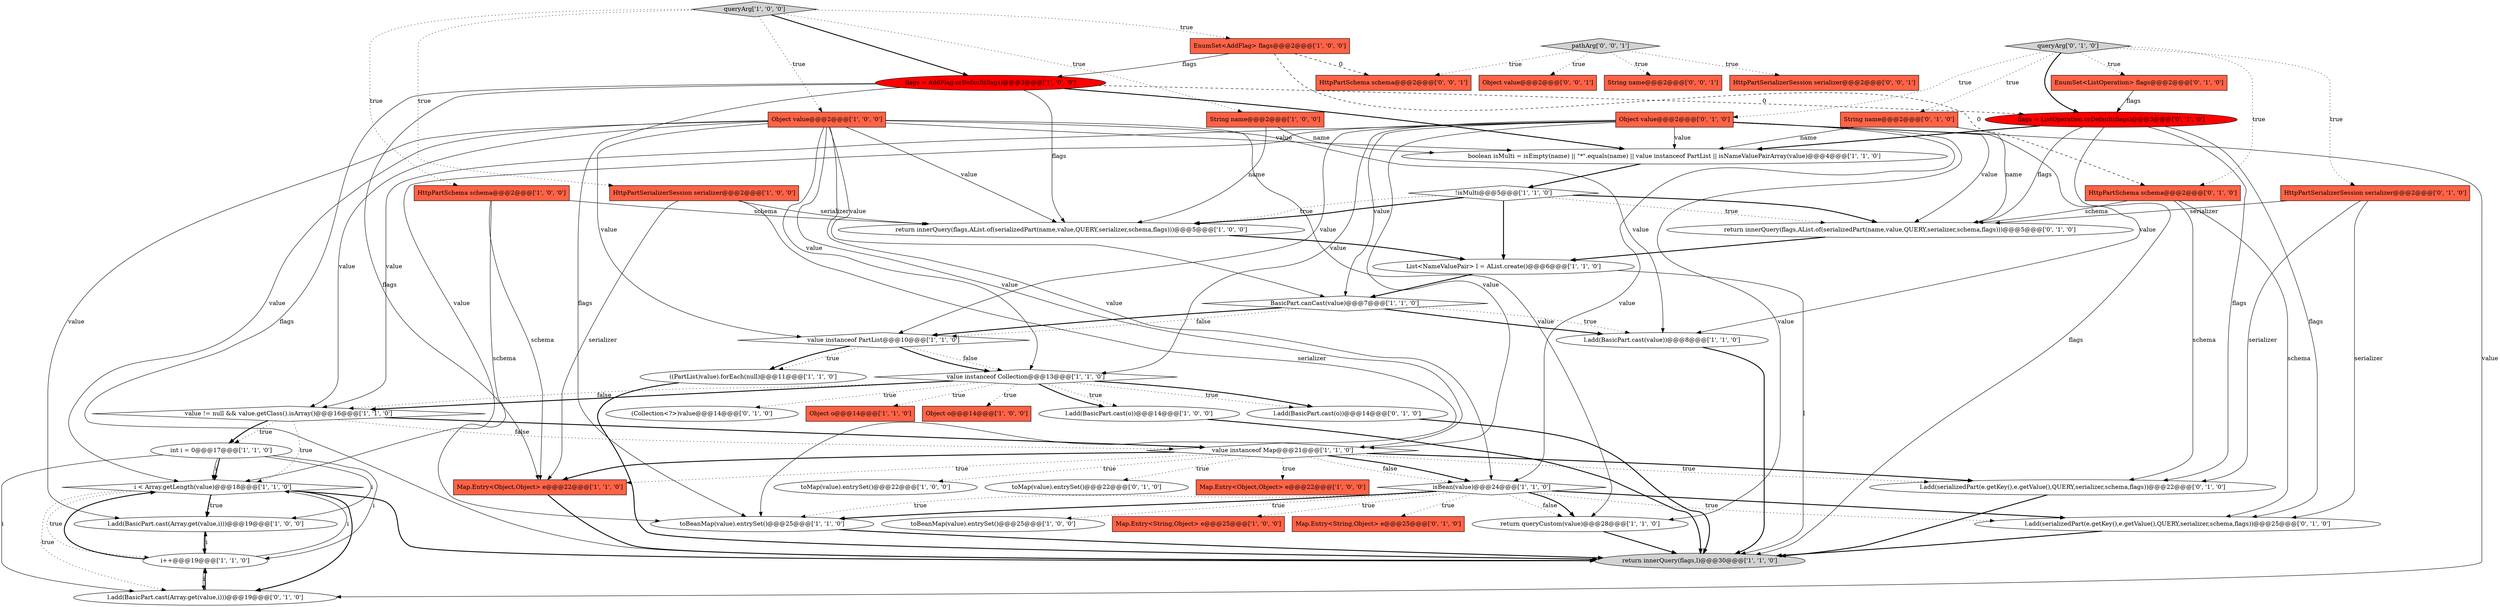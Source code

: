 digraph {
13 [style = filled, label = "((PartList)value).forEach(null)@@@11@@@['1', '1', '0']", fillcolor = white, shape = ellipse image = "AAA0AAABBB1BBB"];
8 [style = filled, label = "value instanceof Map@@@21@@@['1', '1', '0']", fillcolor = white, shape = diamond image = "AAA0AAABBB1BBB"];
33 [style = filled, label = "return innerQuery(flags,l)@@@30@@@['1', '1', '0']", fillcolor = lightgray, shape = ellipse image = "AAA0AAABBB1BBB"];
49 [style = filled, label = "HttpPartSerializerSession serializer@@@2@@@['0', '0', '1']", fillcolor = tomato, shape = box image = "AAA0AAABBB3BBB"];
24 [style = filled, label = "Map.Entry<Object,Object> e@@@22@@@['1', '1', '0']", fillcolor = tomato, shape = box image = "AAA0AAABBB1BBB"];
2 [style = filled, label = "i < Array.getLength(value)@@@18@@@['1', '1', '0']", fillcolor = white, shape = diamond image = "AAA0AAABBB1BBB"];
32 [style = filled, label = "EnumSet<AddFlag> flags@@@2@@@['1', '0', '0']", fillcolor = tomato, shape = box image = "AAA1AAABBB1BBB"];
22 [style = filled, label = "return innerQuery(flags,AList.of(serializedPart(name,value,QUERY,serializer,schema,flags)))@@@5@@@['1', '0', '0']", fillcolor = white, shape = ellipse image = "AAA0AAABBB1BBB"];
41 [style = filled, label = "queryArg['0', '1', '0']", fillcolor = lightgray, shape = diamond image = "AAA0AAABBB2BBB"];
52 [style = filled, label = "Object value@@@2@@@['0', '0', '1']", fillcolor = tomato, shape = box image = "AAA0AAABBB3BBB"];
29 [style = filled, label = "!isMulti@@@5@@@['1', '1', '0']", fillcolor = white, shape = diamond image = "AAA0AAABBB1BBB"];
40 [style = filled, label = "toMap(value).entrySet()@@@22@@@['0', '1', '0']", fillcolor = white, shape = ellipse image = "AAA0AAABBB2BBB"];
4 [style = filled, label = "Object value@@@2@@@['1', '0', '0']", fillcolor = tomato, shape = box image = "AAA0AAABBB1BBB"];
47 [style = filled, label = "flags = ListOperation.orDefault(flags)@@@3@@@['0', '1', '0']", fillcolor = red, shape = ellipse image = "AAA1AAABBB2BBB"];
7 [style = filled, label = "value instanceof PartList@@@10@@@['1', '1', '0']", fillcolor = white, shape = diamond image = "AAA0AAABBB1BBB"];
16 [style = filled, label = "flags = AddFlag.orDefault(flags)@@@3@@@['1', '0', '0']", fillcolor = red, shape = ellipse image = "AAA1AAABBB1BBB"];
5 [style = filled, label = "l.add(BasicPart.cast(Array.get(value,i)))@@@19@@@['1', '0', '0']", fillcolor = white, shape = ellipse image = "AAA0AAABBB1BBB"];
3 [style = filled, label = "queryArg['1', '0', '0']", fillcolor = lightgray, shape = diamond image = "AAA0AAABBB1BBB"];
15 [style = filled, label = "Map.Entry<String,Object> e@@@25@@@['1', '0', '0']", fillcolor = tomato, shape = box image = "AAA0AAABBB1BBB"];
18 [style = filled, label = "value != null && value.getClass().isArray()@@@16@@@['1', '1', '0']", fillcolor = white, shape = diamond image = "AAA0AAABBB1BBB"];
39 [style = filled, label = "return innerQuery(flags,AList.of(serializedPart(name,value,QUERY,serializer,schema,flags)))@@@5@@@['0', '1', '0']", fillcolor = white, shape = ellipse image = "AAA0AAABBB2BBB"];
45 [style = filled, label = "l.add(BasicPart.cast(Array.get(value,i)))@@@19@@@['0', '1', '0']", fillcolor = white, shape = ellipse image = "AAA0AAABBB2BBB"];
21 [style = filled, label = "Map.Entry<Object,Object> e@@@22@@@['1', '0', '0']", fillcolor = tomato, shape = box image = "AAA0AAABBB1BBB"];
37 [style = filled, label = "(Collection<?>)value@@@14@@@['0', '1', '0']", fillcolor = white, shape = ellipse image = "AAA0AAABBB2BBB"];
36 [style = filled, label = "Map.Entry<String,Object> e@@@25@@@['0', '1', '0']", fillcolor = tomato, shape = box image = "AAA0AAABBB2BBB"];
50 [style = filled, label = "String name@@@2@@@['0', '0', '1']", fillcolor = tomato, shape = box image = "AAA0AAABBB3BBB"];
28 [style = filled, label = "value instanceof Collection@@@13@@@['1', '1', '0']", fillcolor = white, shape = diamond image = "AAA0AAABBB1BBB"];
31 [style = filled, label = "HttpPartSchema schema@@@2@@@['1', '0', '0']", fillcolor = tomato, shape = box image = "AAA0AAABBB1BBB"];
20 [style = filled, label = "isBean(value)@@@24@@@['1', '1', '0']", fillcolor = white, shape = diamond image = "AAA0AAABBB1BBB"];
14 [style = filled, label = "int i = 0@@@17@@@['1', '1', '0']", fillcolor = white, shape = ellipse image = "AAA0AAABBB1BBB"];
19 [style = filled, label = "i++@@@19@@@['1', '1', '0']", fillcolor = white, shape = ellipse image = "AAA0AAABBB1BBB"];
9 [style = filled, label = "boolean isMulti = isEmpty(name) || \"*\".equals(name) || value instanceof PartList || isNameValuePairArray(value)@@@4@@@['1', '1', '0']", fillcolor = white, shape = ellipse image = "AAA0AAABBB1BBB"];
23 [style = filled, label = "toMap(value).entrySet()@@@22@@@['1', '0', '0']", fillcolor = white, shape = ellipse image = "AAA0AAABBB1BBB"];
26 [style = filled, label = "Object o@@@14@@@['1', '1', '0']", fillcolor = tomato, shape = box image = "AAA0AAABBB1BBB"];
46 [style = filled, label = "HttpPartSerializerSession serializer@@@2@@@['0', '1', '0']", fillcolor = tomato, shape = box image = "AAA0AAABBB2BBB"];
34 [style = filled, label = "l.add(serializedPart(e.getKey(),e.getValue(),QUERY,serializer,schema,flags))@@@22@@@['0', '1', '0']", fillcolor = white, shape = ellipse image = "AAA0AAABBB2BBB"];
25 [style = filled, label = "Object o@@@14@@@['1', '0', '0']", fillcolor = tomato, shape = box image = "AAA0AAABBB1BBB"];
11 [style = filled, label = "l.add(BasicPart.cast(value))@@@8@@@['1', '1', '0']", fillcolor = white, shape = ellipse image = "AAA0AAABBB1BBB"];
53 [style = filled, label = "HttpPartSchema schema@@@2@@@['0', '0', '1']", fillcolor = tomato, shape = box image = "AAA0AAABBB3BBB"];
48 [style = filled, label = "HttpPartSchema schema@@@2@@@['0', '1', '0']", fillcolor = tomato, shape = box image = "AAA1AAABBB2BBB"];
42 [style = filled, label = "String name@@@2@@@['0', '1', '0']", fillcolor = tomato, shape = box image = "AAA0AAABBB2BBB"];
6 [style = filled, label = "return queryCustom(value)@@@28@@@['1', '1', '0']", fillcolor = white, shape = ellipse image = "AAA0AAABBB1BBB"];
12 [style = filled, label = "toBeanMap(value).entrySet()@@@25@@@['1', '0', '0']", fillcolor = white, shape = ellipse image = "AAA0AAABBB1BBB"];
10 [style = filled, label = "BasicPart.canCast(value)@@@7@@@['1', '1', '0']", fillcolor = white, shape = diamond image = "AAA0AAABBB1BBB"];
38 [style = filled, label = "EnumSet<ListOperation> flags@@@2@@@['0', '1', '0']", fillcolor = tomato, shape = box image = "AAA0AAABBB2BBB"];
44 [style = filled, label = "l.add(BasicPart.cast(o))@@@14@@@['0', '1', '0']", fillcolor = white, shape = ellipse image = "AAA0AAABBB2BBB"];
27 [style = filled, label = "List<NameValuePair> l = AList.create()@@@6@@@['1', '1', '0']", fillcolor = white, shape = ellipse image = "AAA0AAABBB1BBB"];
0 [style = filled, label = "HttpPartSerializerSession serializer@@@2@@@['1', '0', '0']", fillcolor = tomato, shape = box image = "AAA0AAABBB1BBB"];
30 [style = filled, label = "String name@@@2@@@['1', '0', '0']", fillcolor = tomato, shape = box image = "AAA0AAABBB1BBB"];
43 [style = filled, label = "Object value@@@2@@@['0', '1', '0']", fillcolor = tomato, shape = box image = "AAA0AAABBB2BBB"];
17 [style = filled, label = "toBeanMap(value).entrySet()@@@25@@@['1', '1', '0']", fillcolor = white, shape = ellipse image = "AAA0AAABBB1BBB"];
51 [style = filled, label = "pathArg['0', '0', '1']", fillcolor = lightgray, shape = diamond image = "AAA0AAABBB3BBB"];
1 [style = filled, label = "l.add(BasicPart.cast(o))@@@14@@@['1', '0', '0']", fillcolor = white, shape = ellipse image = "AAA0AAABBB1BBB"];
35 [style = filled, label = "l.add(serializedPart(e.getKey(),e.getValue(),QUERY,serializer,schema,flags))@@@25@@@['0', '1', '0']", fillcolor = white, shape = ellipse image = "AAA0AAABBB2BBB"];
10->7 [style = dotted, label="false"];
47->9 [style = bold, label=""];
14->5 [style = solid, label="i"];
7->28 [style = dotted, label="false"];
4->8 [style = solid, label="value"];
28->25 [style = dotted, label="true"];
16->33 [style = solid, label="flags"];
20->36 [style = dotted, label="true"];
3->16 [style = bold, label=""];
47->33 [style = solid, label="flags"];
41->38 [style = dotted, label="true"];
43->7 [style = solid, label="value"];
31->24 [style = solid, label="schema"];
1->33 [style = bold, label=""];
16->47 [style = dashed, label="0"];
8->20 [style = bold, label=""];
43->6 [style = solid, label="value"];
16->22 [style = solid, label="flags"];
47->39 [style = solid, label="flags"];
51->52 [style = dotted, label="true"];
41->43 [style = dotted, label="true"];
3->0 [style = dotted, label="true"];
11->33 [style = bold, label=""];
4->7 [style = solid, label="value"];
43->28 [style = solid, label="value"];
43->10 [style = solid, label="value"];
41->42 [style = dotted, label="true"];
51->53 [style = dotted, label="true"];
4->2 [style = solid, label="value"];
4->11 [style = solid, label="value"];
9->29 [style = bold, label=""];
16->9 [style = bold, label=""];
20->15 [style = dotted, label="true"];
10->11 [style = bold, label=""];
8->34 [style = bold, label=""];
28->18 [style = bold, label=""];
4->20 [style = solid, label="value"];
30->9 [style = solid, label="name"];
41->46 [style = dotted, label="true"];
29->39 [style = bold, label=""];
7->13 [style = dotted, label="true"];
48->35 [style = solid, label="schema"];
48->39 [style = solid, label="schema"];
34->33 [style = bold, label=""];
16->24 [style = solid, label="flags"];
30->22 [style = solid, label="name"];
46->39 [style = solid, label="serializer"];
8->23 [style = dotted, label="true"];
3->30 [style = dotted, label="true"];
43->8 [style = solid, label="value"];
8->40 [style = dotted, label="true"];
19->2 [style = bold, label=""];
28->18 [style = dotted, label="false"];
0->22 [style = solid, label="serializer"];
10->7 [style = bold, label=""];
8->34 [style = dotted, label="true"];
29->27 [style = bold, label=""];
41->48 [style = dotted, label="true"];
48->34 [style = solid, label="schema"];
28->44 [style = dotted, label="true"];
38->47 [style = solid, label="flags"];
18->8 [style = dotted, label="false"];
2->33 [style = bold, label=""];
14->45 [style = solid, label="i"];
0->17 [style = solid, label="serializer"];
19->45 [style = solid, label="i"];
32->48 [style = dashed, label="0"];
28->37 [style = dotted, label="true"];
43->2 [style = solid, label="value"];
32->16 [style = solid, label="flags"];
2->19 [style = dotted, label="true"];
29->39 [style = dotted, label="true"];
8->24 [style = bold, label=""];
0->24 [style = solid, label="serializer"];
20->35 [style = dotted, label="true"];
20->6 [style = dotted, label="false"];
8->21 [style = dotted, label="true"];
20->17 [style = dotted, label="true"];
42->39 [style = solid, label="name"];
43->18 [style = solid, label="value"];
31->22 [style = solid, label="schema"];
44->33 [style = bold, label=""];
51->49 [style = dotted, label="true"];
16->17 [style = solid, label="flags"];
4->28 [style = solid, label="value"];
32->53 [style = dashed, label="0"];
28->1 [style = dotted, label="true"];
4->18 [style = solid, label="value"];
8->24 [style = dotted, label="true"];
5->19 [style = bold, label=""];
24->33 [style = bold, label=""];
29->22 [style = dotted, label="true"];
43->45 [style = solid, label="value"];
7->28 [style = bold, label=""];
43->39 [style = solid, label="value"];
10->11 [style = dotted, label="true"];
6->33 [style = bold, label=""];
27->10 [style = bold, label=""];
4->9 [style = solid, label="value"];
2->45 [style = bold, label=""];
27->33 [style = solid, label="l"];
18->8 [style = bold, label=""];
14->2 [style = bold, label=""];
41->47 [style = bold, label=""];
2->5 [style = dotted, label="true"];
47->35 [style = solid, label="flags"];
2->5 [style = bold, label=""];
18->2 [style = dotted, label="true"];
31->17 [style = solid, label="schema"];
7->13 [style = bold, label=""];
47->34 [style = solid, label="flags"];
20->17 [style = bold, label=""];
3->32 [style = dotted, label="true"];
8->20 [style = dotted, label="false"];
4->6 [style = solid, label="value"];
4->5 [style = solid, label="value"];
35->33 [style = bold, label=""];
4->10 [style = solid, label="value"];
3->4 [style = dotted, label="true"];
2->45 [style = dotted, label="true"];
17->33 [style = bold, label=""];
28->1 [style = bold, label=""];
20->6 [style = bold, label=""];
39->27 [style = bold, label=""];
18->14 [style = dotted, label="true"];
19->2 [style = solid, label="i"];
42->9 [style = solid, label="name"];
43->20 [style = solid, label="value"];
46->35 [style = solid, label="serializer"];
43->11 [style = solid, label="value"];
4->22 [style = solid, label="value"];
46->34 [style = solid, label="serializer"];
22->27 [style = bold, label=""];
19->5 [style = solid, label="i"];
14->19 [style = solid, label="i"];
45->19 [style = bold, label=""];
28->26 [style = dotted, label="true"];
28->44 [style = bold, label=""];
3->31 [style = dotted, label="true"];
20->12 [style = dotted, label="true"];
20->35 [style = bold, label=""];
29->22 [style = bold, label=""];
51->50 [style = dotted, label="true"];
13->33 [style = bold, label=""];
43->9 [style = solid, label="value"];
18->14 [style = bold, label=""];
14->2 [style = solid, label="i"];
}
